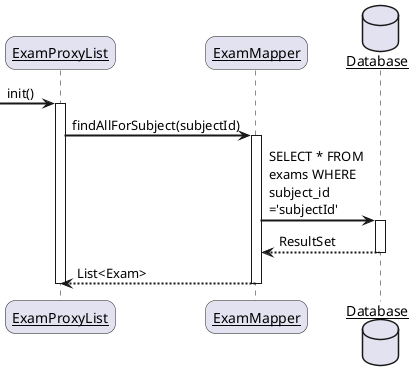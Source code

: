 @startuml Laxy Load
skinparam sequenceArrowThickness 2
skinparam roundcorner 20
skinparam maxmessagesize 130
skinparam sequenceParticipant underline

participant "ExamProxyList" as A
participant "ExamMapper" as B
database Database as C

-> A: init()
activate A

A -> B: findAllForSubject(subjectId)
activate B

B -> C: SELECT * FROM exams WHERE subject_id ='subjectId'
activate C

C --> B: ResultSet
deactivate C

B --> A : List<Exam>
deactivate B

deactivate A

@enduml